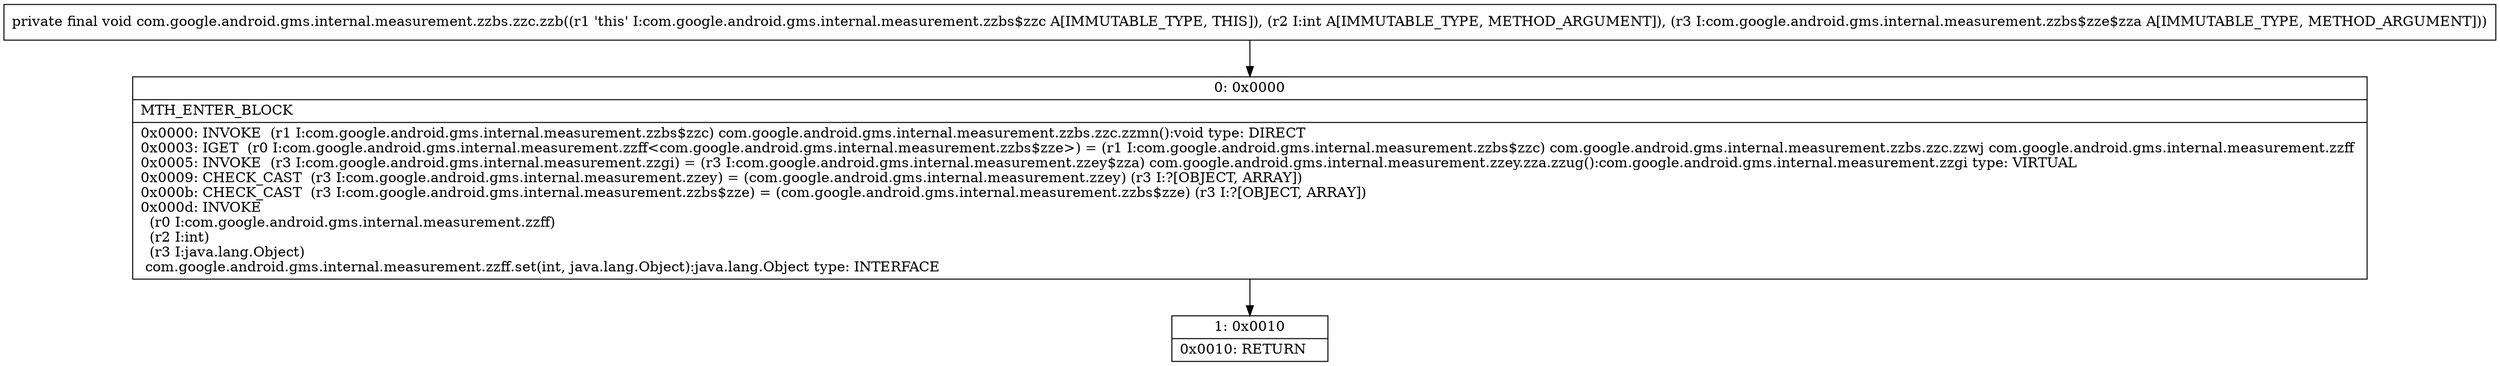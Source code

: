 digraph "CFG forcom.google.android.gms.internal.measurement.zzbs.zzc.zzb(ILcom\/google\/android\/gms\/internal\/measurement\/zzbs$zze$zza;)V" {
Node_0 [shape=record,label="{0\:\ 0x0000|MTH_ENTER_BLOCK\l|0x0000: INVOKE  (r1 I:com.google.android.gms.internal.measurement.zzbs$zzc) com.google.android.gms.internal.measurement.zzbs.zzc.zzmn():void type: DIRECT \l0x0003: IGET  (r0 I:com.google.android.gms.internal.measurement.zzff\<com.google.android.gms.internal.measurement.zzbs$zze\>) = (r1 I:com.google.android.gms.internal.measurement.zzbs$zzc) com.google.android.gms.internal.measurement.zzbs.zzc.zzwj com.google.android.gms.internal.measurement.zzff \l0x0005: INVOKE  (r3 I:com.google.android.gms.internal.measurement.zzgi) = (r3 I:com.google.android.gms.internal.measurement.zzey$zza) com.google.android.gms.internal.measurement.zzey.zza.zzug():com.google.android.gms.internal.measurement.zzgi type: VIRTUAL \l0x0009: CHECK_CAST  (r3 I:com.google.android.gms.internal.measurement.zzey) = (com.google.android.gms.internal.measurement.zzey) (r3 I:?[OBJECT, ARRAY]) \l0x000b: CHECK_CAST  (r3 I:com.google.android.gms.internal.measurement.zzbs$zze) = (com.google.android.gms.internal.measurement.zzbs$zze) (r3 I:?[OBJECT, ARRAY]) \l0x000d: INVOKE  \l  (r0 I:com.google.android.gms.internal.measurement.zzff)\l  (r2 I:int)\l  (r3 I:java.lang.Object)\l com.google.android.gms.internal.measurement.zzff.set(int, java.lang.Object):java.lang.Object type: INTERFACE \l}"];
Node_1 [shape=record,label="{1\:\ 0x0010|0x0010: RETURN   \l}"];
MethodNode[shape=record,label="{private final void com.google.android.gms.internal.measurement.zzbs.zzc.zzb((r1 'this' I:com.google.android.gms.internal.measurement.zzbs$zzc A[IMMUTABLE_TYPE, THIS]), (r2 I:int A[IMMUTABLE_TYPE, METHOD_ARGUMENT]), (r3 I:com.google.android.gms.internal.measurement.zzbs$zze$zza A[IMMUTABLE_TYPE, METHOD_ARGUMENT])) }"];
MethodNode -> Node_0;
Node_0 -> Node_1;
}

